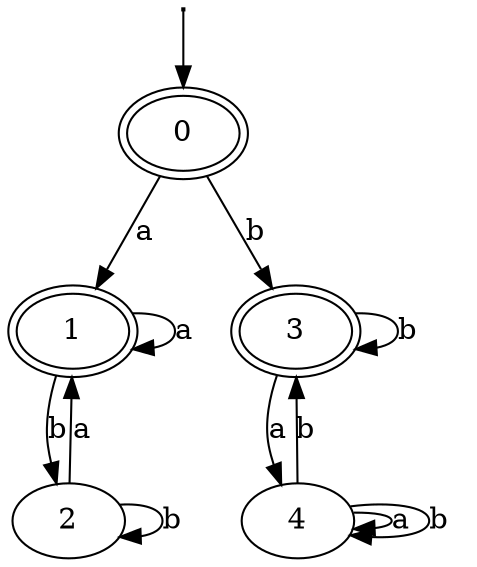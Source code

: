 digraph  {
1 [is_final=True, is_start=False, label=1, peripheries=2];
4 [is_final=False, is_start=False, label=4, peripheries=1];
3 [is_final=True, is_start=False, label=3, peripheries=2];
0 [is_final=True, is_start=True, label=0, peripheries=2];
"0_starting" [height="0.0", label="", shape=None, width="0.0"];
2 [is_final=False, is_start=False, label=2, peripheries=1];
1 -> 1  [key=0, label=a];
1 -> 2  [key=0, label=b];
4 -> 4  [key=0, label=a];
4 -> 4  [key=1, label=b];
4 -> 3  [key=0, label=b];
3 -> 4  [key=0, label=a];
3 -> 3  [key=0, label=b];
0 -> 1  [key=0, label=a];
0 -> 3  [key=0, label=b];
"0_starting" -> 0  [key=0];
2 -> 1  [key=0, label=a];
2 -> 2  [key=0, label=b];
}
